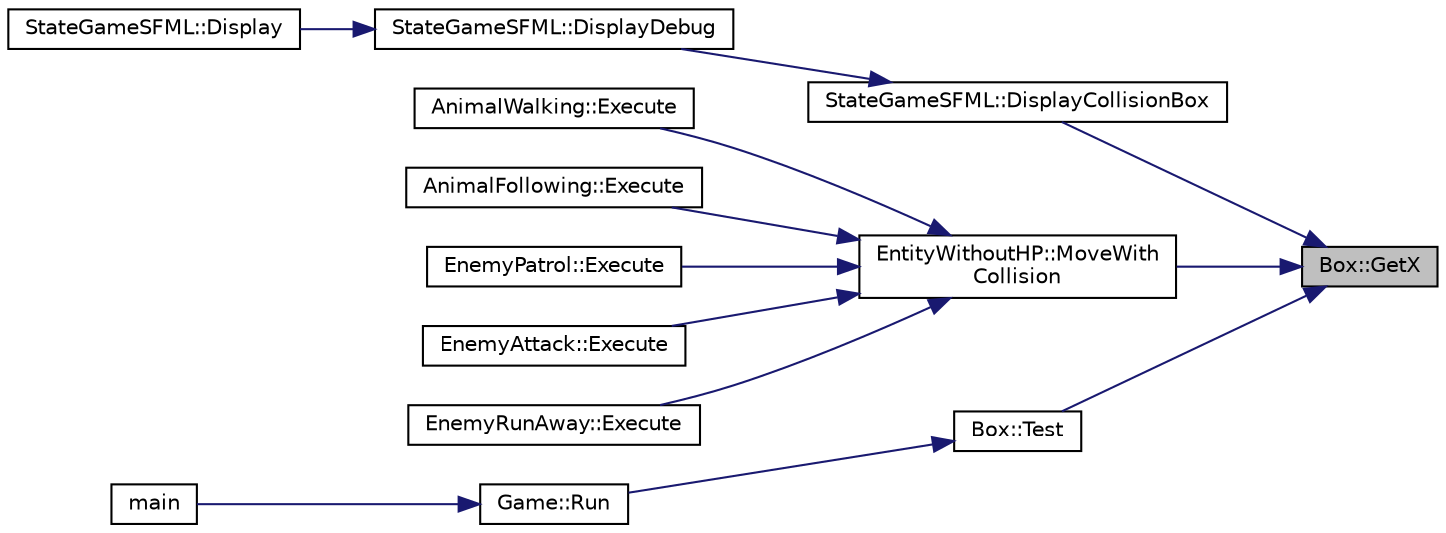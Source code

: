 digraph "Box::GetX"
{
 // LATEX_PDF_SIZE
  bgcolor="transparent";
  edge [fontname="Helvetica",fontsize="10",labelfontname="Helvetica",labelfontsize="10"];
  node [fontname="Helvetica",fontsize="10",shape=record];
  rankdir="RL";
  Node1 [label="Box::GetX",height=0.2,width=0.4,color="black", fillcolor="grey75", style="filled", fontcolor="black",tooltip="Retourne x."];
  Node1 -> Node2 [dir="back",color="midnightblue",fontsize="10",style="solid",fontname="Helvetica"];
  Node2 [label="StateGameSFML::DisplayCollisionBox",height=0.2,width=0.4,color="black",URL="$classStateGameSFML.html#afa1f199a43a6300f85af4441f188788a",tooltip="Affichage une CollisionBox sur la fenêtre SFML."];
  Node2 -> Node3 [dir="back",color="midnightblue",fontsize="10",style="solid",fontname="Helvetica"];
  Node3 [label="StateGameSFML::DisplayDebug",height=0.2,width=0.4,color="black",URL="$classStateGameSFML.html#a8e856a9c6fca122ce3a10e3cf877531b",tooltip="Affichage le mode debug sur la fenêtre SFML."];
  Node3 -> Node4 [dir="back",color="midnightblue",fontsize="10",style="solid",fontname="Helvetica"];
  Node4 [label="StateGameSFML::Display",height=0.2,width=0.4,color="black",URL="$classStateGameSFML.html#a4b3d8bb0ea49142cc712a59db6da566a",tooltip="Fonction d'affichage du State."];
  Node1 -> Node5 [dir="back",color="midnightblue",fontsize="10",style="solid",fontname="Helvetica"];
  Node5 [label="EntityWithoutHP::MoveWith\lCollision",height=0.2,width=0.4,color="black",URL="$classEntityWithoutHP.html#a6b62dd7761b9a29a9ccda13b5be40a18",tooltip="Déplace l'entité en vérifiant les collisions."];
  Node5 -> Node6 [dir="back",color="midnightblue",fontsize="10",style="solid",fontname="Helvetica"];
  Node6 [label="AnimalWalking::Execute",height=0.2,width=0.4,color="black",URL="$classAnimalWalking.html#a43a258f2a7665923b12b16763f4863b4",tooltip="Execution de l'état. L'Animal se déplace aléatoirement et entre en état AnimalFollowing si le joueur ..."];
  Node5 -> Node7 [dir="back",color="midnightblue",fontsize="10",style="solid",fontname="Helvetica"];
  Node7 [label="AnimalFollowing::Execute",height=0.2,width=0.4,color="black",URL="$classAnimalFollowing.html#af1712ef260f6e99602db5acc868825f5",tooltip="Execution de l'état. L'Animal se déplace en direction du joueur. Il entre en état AnimalWalking si il..."];
  Node5 -> Node8 [dir="back",color="midnightblue",fontsize="10",style="solid",fontname="Helvetica"];
  Node8 [label="EnemyPatrol::Execute",height=0.2,width=0.4,color="black",URL="$classEnemyPatrol.html#a92c0b7b89f54d977fcbbc22704c445c5",tooltip="Execution de l'état. L'Enemy se déplace aléatoirement et entre en état EnemyAttack si le joueur est a..."];
  Node5 -> Node9 [dir="back",color="midnightblue",fontsize="10",style="solid",fontname="Helvetica"];
  Node9 [label="EnemyAttack::Execute",height=0.2,width=0.4,color="black",URL="$classEnemyAttack.html#a3da580ed9a1f68dab67de66a210bfe30",tooltip="Execution de l'état. L'Enemy se déplace en direciton du Player, et si il est assez proche il l'attaqu..."];
  Node5 -> Node10 [dir="back",color="midnightblue",fontsize="10",style="solid",fontname="Helvetica"];
  Node10 [label="EnemyRunAway::Execute",height=0.2,width=0.4,color="black",URL="$classEnemyRunAway.html#a5024c29a69c0229bc6a34ffa44436020",tooltip="Execution de l'état. L'Enemy se déplace dans la direciton opposé du Player. Si il est assez loin,..."];
  Node1 -> Node11 [dir="back",color="midnightblue",fontsize="10",style="solid",fontname="Helvetica"];
  Node11 [label="Box::Test",height=0.2,width=0.4,color="black",URL="$classBox.html#ab30d8d08bfff9e0505d1baa518b01fba",tooltip="Fonction test de la classe Box."];
  Node11 -> Node12 [dir="back",color="midnightblue",fontsize="10",style="solid",fontname="Helvetica"];
  Node12 [label="Game::Run",height=0.2,width=0.4,color="black",URL="$classGame.html#a13910abb0107f073d1627043003b909b",tooltip="Lance le jeu dans le mode selectionné"];
  Node12 -> Node13 [dir="back",color="midnightblue",fontsize="10",style="solid",fontname="Helvetica"];
  Node13 [label="main",height=0.2,width=0.4,color="black",URL="$main_8cpp.html#a0ddf1224851353fc92bfbff6f499fa97",tooltip=" "];
}
